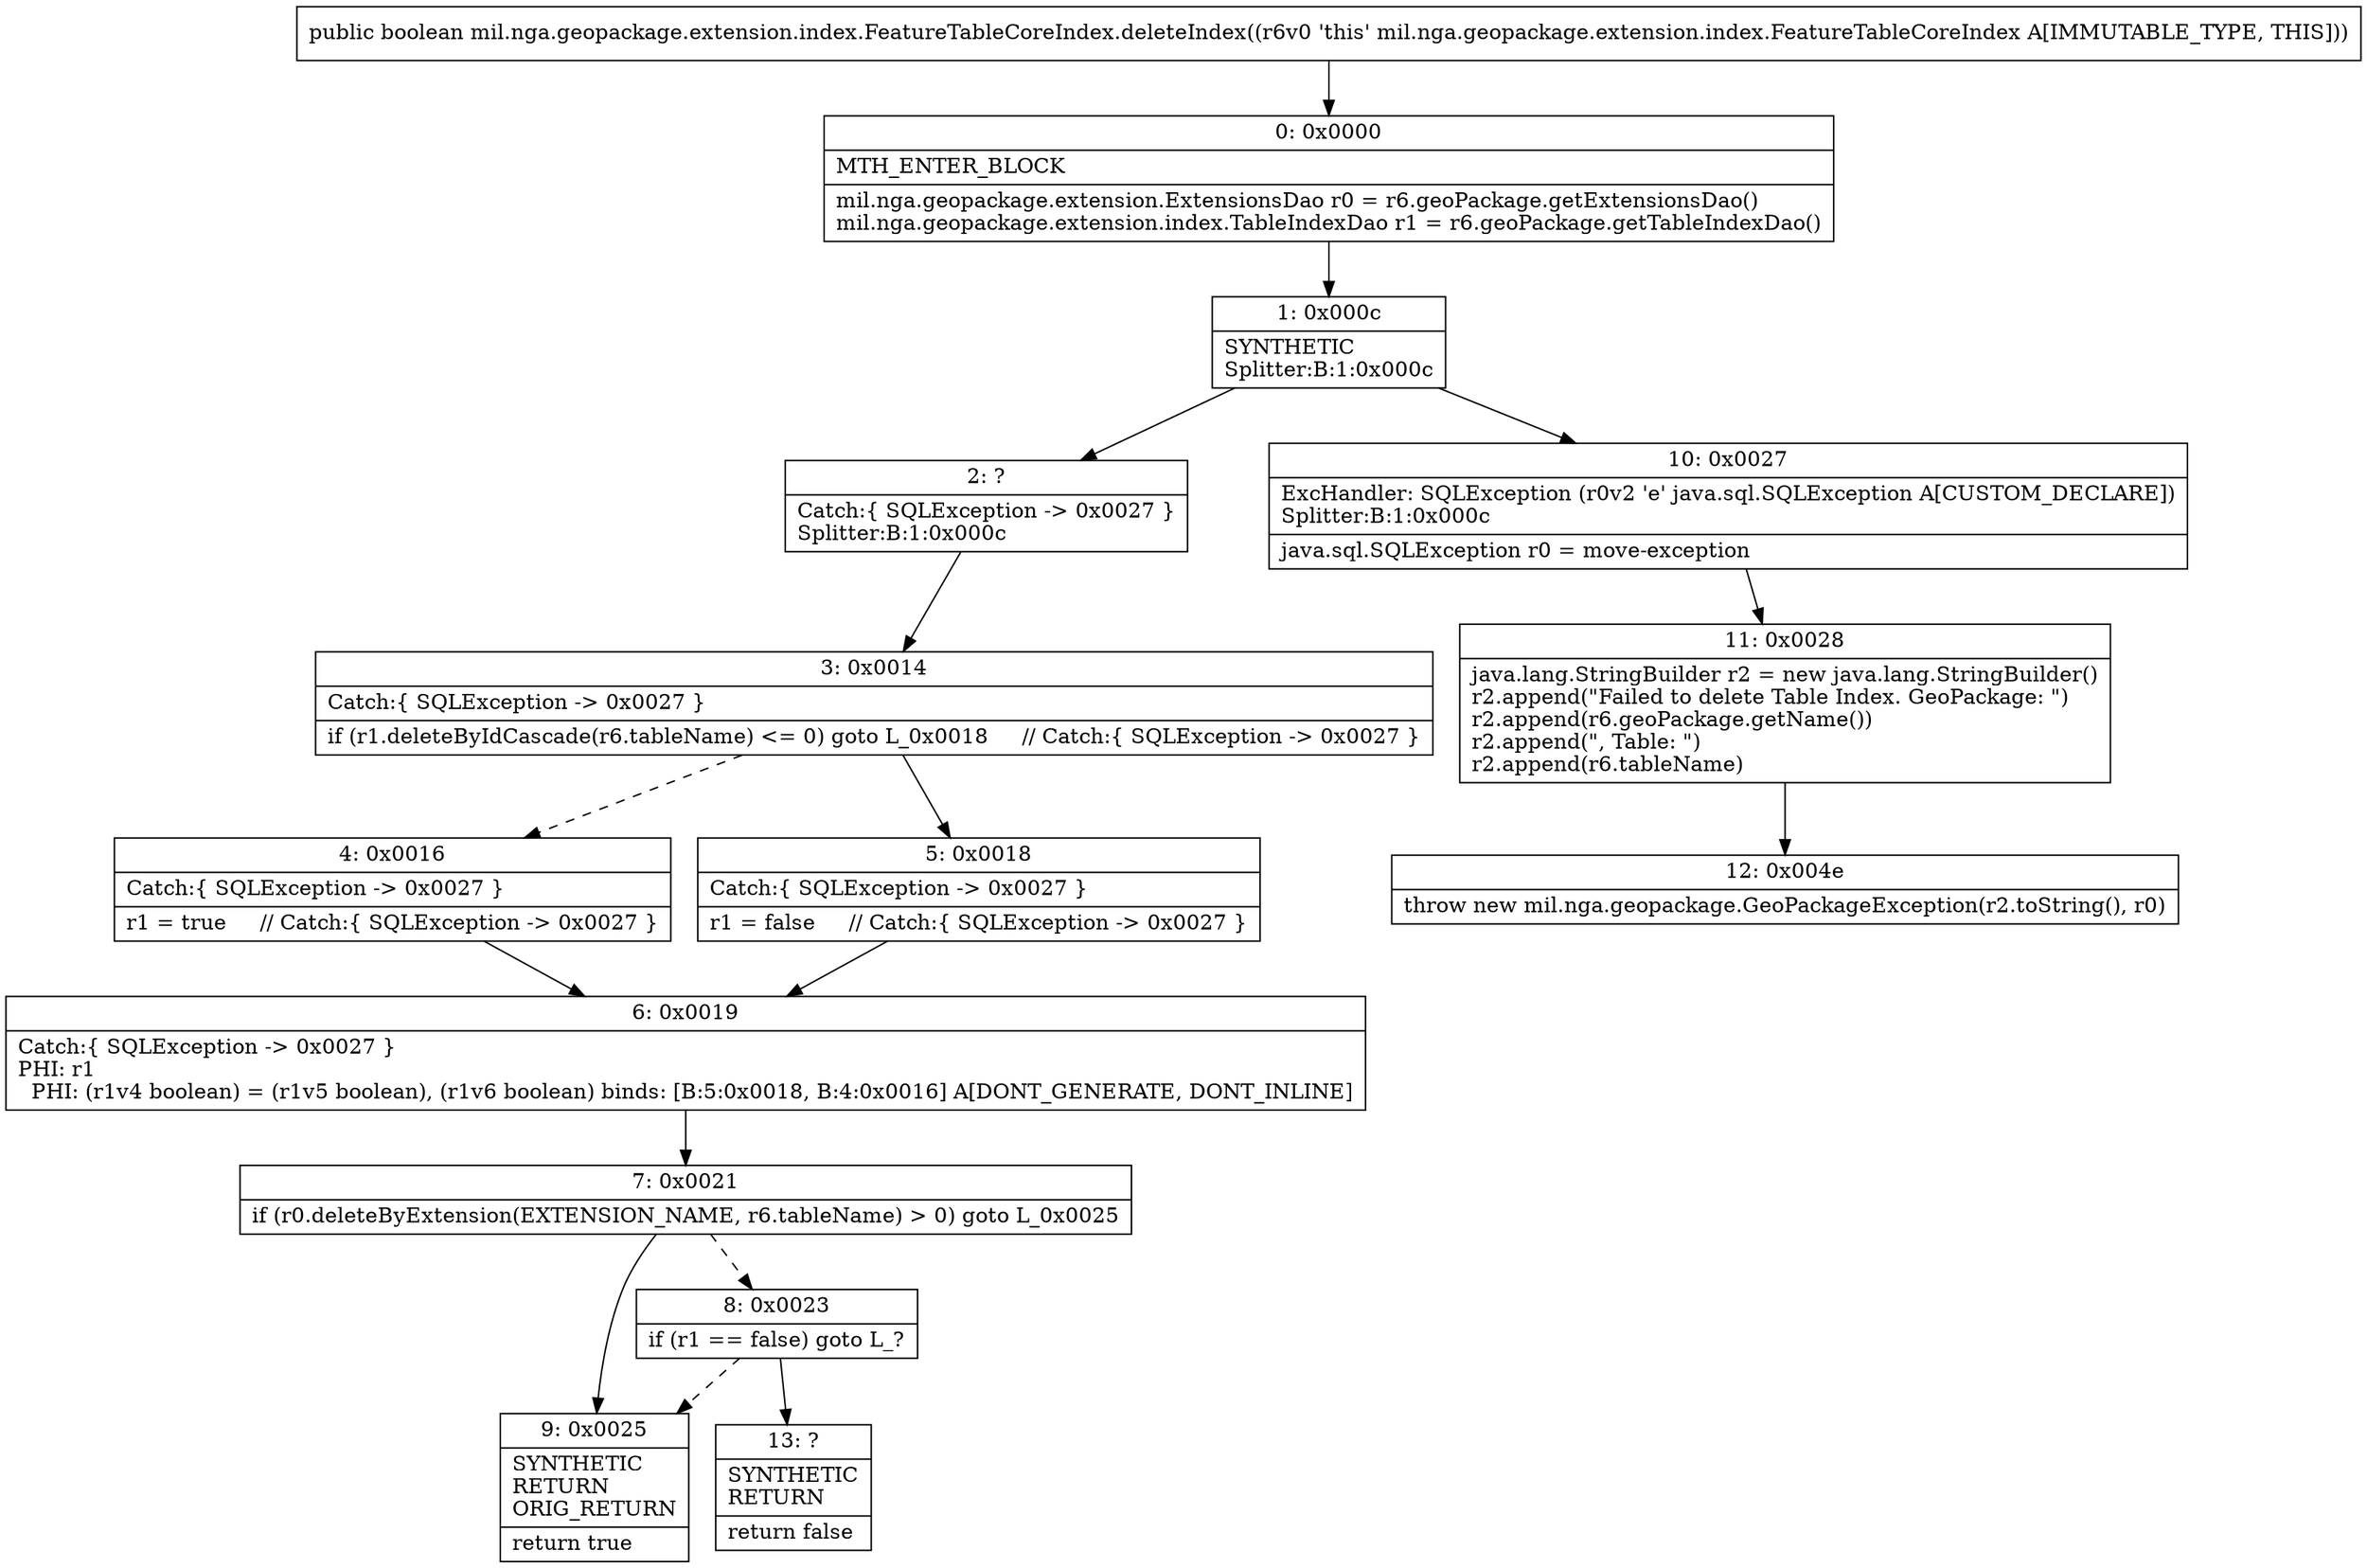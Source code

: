 digraph "CFG formil.nga.geopackage.extension.index.FeatureTableCoreIndex.deleteIndex()Z" {
Node_0 [shape=record,label="{0\:\ 0x0000|MTH_ENTER_BLOCK\l|mil.nga.geopackage.extension.ExtensionsDao r0 = r6.geoPackage.getExtensionsDao()\lmil.nga.geopackage.extension.index.TableIndexDao r1 = r6.geoPackage.getTableIndexDao()\l}"];
Node_1 [shape=record,label="{1\:\ 0x000c|SYNTHETIC\lSplitter:B:1:0x000c\l}"];
Node_2 [shape=record,label="{2\:\ ?|Catch:\{ SQLException \-\> 0x0027 \}\lSplitter:B:1:0x000c\l}"];
Node_3 [shape=record,label="{3\:\ 0x0014|Catch:\{ SQLException \-\> 0x0027 \}\l|if (r1.deleteByIdCascade(r6.tableName) \<= 0) goto L_0x0018     \/\/ Catch:\{ SQLException \-\> 0x0027 \}\l}"];
Node_4 [shape=record,label="{4\:\ 0x0016|Catch:\{ SQLException \-\> 0x0027 \}\l|r1 = true     \/\/ Catch:\{ SQLException \-\> 0x0027 \}\l}"];
Node_5 [shape=record,label="{5\:\ 0x0018|Catch:\{ SQLException \-\> 0x0027 \}\l|r1 = false     \/\/ Catch:\{ SQLException \-\> 0x0027 \}\l}"];
Node_6 [shape=record,label="{6\:\ 0x0019|Catch:\{ SQLException \-\> 0x0027 \}\lPHI: r1 \l  PHI: (r1v4 boolean) = (r1v5 boolean), (r1v6 boolean) binds: [B:5:0x0018, B:4:0x0016] A[DONT_GENERATE, DONT_INLINE]\l}"];
Node_7 [shape=record,label="{7\:\ 0x0021|if (r0.deleteByExtension(EXTENSION_NAME, r6.tableName) \> 0) goto L_0x0025\l}"];
Node_8 [shape=record,label="{8\:\ 0x0023|if (r1 == false) goto L_?\l}"];
Node_9 [shape=record,label="{9\:\ 0x0025|SYNTHETIC\lRETURN\lORIG_RETURN\l|return true\l}"];
Node_10 [shape=record,label="{10\:\ 0x0027|ExcHandler: SQLException (r0v2 'e' java.sql.SQLException A[CUSTOM_DECLARE])\lSplitter:B:1:0x000c\l|java.sql.SQLException r0 = move\-exception\l}"];
Node_11 [shape=record,label="{11\:\ 0x0028|java.lang.StringBuilder r2 = new java.lang.StringBuilder()\lr2.append(\"Failed to delete Table Index. GeoPackage: \")\lr2.append(r6.geoPackage.getName())\lr2.append(\", Table: \")\lr2.append(r6.tableName)\l}"];
Node_12 [shape=record,label="{12\:\ 0x004e|throw new mil.nga.geopackage.GeoPackageException(r2.toString(), r0)\l}"];
Node_13 [shape=record,label="{13\:\ ?|SYNTHETIC\lRETURN\l|return false\l}"];
MethodNode[shape=record,label="{public boolean mil.nga.geopackage.extension.index.FeatureTableCoreIndex.deleteIndex((r6v0 'this' mil.nga.geopackage.extension.index.FeatureTableCoreIndex A[IMMUTABLE_TYPE, THIS])) }"];
MethodNode -> Node_0;
Node_0 -> Node_1;
Node_1 -> Node_2;
Node_1 -> Node_10;
Node_2 -> Node_3;
Node_3 -> Node_4[style=dashed];
Node_3 -> Node_5;
Node_4 -> Node_6;
Node_5 -> Node_6;
Node_6 -> Node_7;
Node_7 -> Node_8[style=dashed];
Node_7 -> Node_9;
Node_8 -> Node_9[style=dashed];
Node_8 -> Node_13;
Node_10 -> Node_11;
Node_11 -> Node_12;
}

